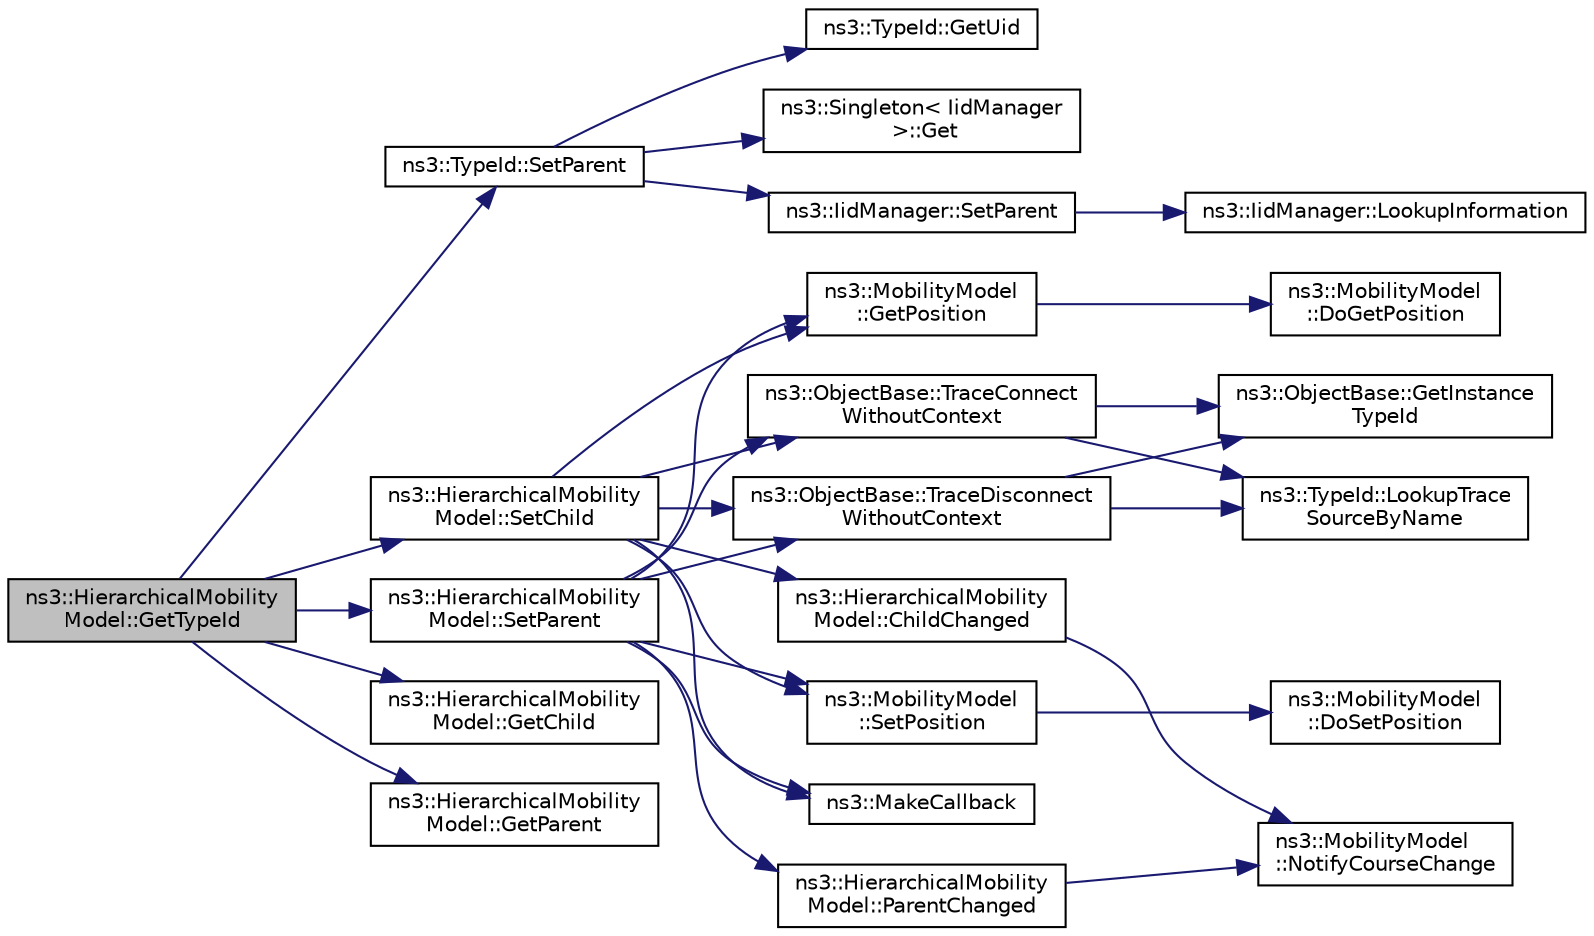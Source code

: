 digraph "ns3::HierarchicalMobilityModel::GetTypeId"
{
  edge [fontname="Helvetica",fontsize="10",labelfontname="Helvetica",labelfontsize="10"];
  node [fontname="Helvetica",fontsize="10",shape=record];
  rankdir="LR";
  Node1 [label="ns3::HierarchicalMobility\lModel::GetTypeId",height=0.2,width=0.4,color="black", fillcolor="grey75", style="filled", fontcolor="black"];
  Node1 -> Node2 [color="midnightblue",fontsize="10",style="solid"];
  Node2 [label="ns3::TypeId::SetParent",height=0.2,width=0.4,color="black", fillcolor="white", style="filled",URL="$d6/d11/classns3_1_1TypeId.html#abaaca67ab7d2471067e7c275df0f7309"];
  Node2 -> Node3 [color="midnightblue",fontsize="10",style="solid"];
  Node3 [label="ns3::TypeId::GetUid",height=0.2,width=0.4,color="black", fillcolor="white", style="filled",URL="$d6/d11/classns3_1_1TypeId.html#acd3e41de6340d06299f4fd63e2ed8da0"];
  Node2 -> Node4 [color="midnightblue",fontsize="10",style="solid"];
  Node4 [label="ns3::Singleton\< IidManager\l \>::Get",height=0.2,width=0.4,color="black", fillcolor="white", style="filled",URL="$d8/d77/classns3_1_1Singleton.html#a80a2cd3c25a27ea72add7a9f7a141ffa"];
  Node2 -> Node5 [color="midnightblue",fontsize="10",style="solid"];
  Node5 [label="ns3::IidManager::SetParent",height=0.2,width=0.4,color="black", fillcolor="white", style="filled",URL="$d4/d1c/classns3_1_1IidManager.html#a4042931260554c907699367b6811426f"];
  Node5 -> Node6 [color="midnightblue",fontsize="10",style="solid"];
  Node6 [label="ns3::IidManager::LookupInformation",height=0.2,width=0.4,color="black", fillcolor="white", style="filled",URL="$d4/d1c/classns3_1_1IidManager.html#a6b1f4ba2815dba27a377e8a8db2384cf"];
  Node1 -> Node7 [color="midnightblue",fontsize="10",style="solid"];
  Node7 [label="ns3::HierarchicalMobility\lModel::SetChild",height=0.2,width=0.4,color="black", fillcolor="white", style="filled",URL="$d3/d44/classns3_1_1HierarchicalMobilityModel.html#ac25ee0060180aaf841715684ad827521"];
  Node7 -> Node8 [color="midnightblue",fontsize="10",style="solid"];
  Node8 [label="ns3::MobilityModel\l::GetPosition",height=0.2,width=0.4,color="black", fillcolor="white", style="filled",URL="$d4/dc5/classns3_1_1MobilityModel.html#aba838f06ec5bbb2d193d94b8c0e4abb4"];
  Node8 -> Node9 [color="midnightblue",fontsize="10",style="solid"];
  Node9 [label="ns3::MobilityModel\l::DoGetPosition",height=0.2,width=0.4,color="black", fillcolor="white", style="filled",URL="$d4/dc5/classns3_1_1MobilityModel.html#a518f70bd8cb78d0031f9a26572434c34"];
  Node7 -> Node10 [color="midnightblue",fontsize="10",style="solid"];
  Node10 [label="ns3::ObjectBase::TraceDisconnect\lWithoutContext",height=0.2,width=0.4,color="black", fillcolor="white", style="filled",URL="$d2/dac/classns3_1_1ObjectBase.html#a460d74131ef97d9d7ba79c6d70b2f304"];
  Node10 -> Node11 [color="midnightblue",fontsize="10",style="solid"];
  Node11 [label="ns3::ObjectBase::GetInstance\lTypeId",height=0.2,width=0.4,color="black", fillcolor="white", style="filled",URL="$d2/dac/classns3_1_1ObjectBase.html#abe5b43a6f5b99a92a4c3122db31f06fb"];
  Node10 -> Node12 [color="midnightblue",fontsize="10",style="solid"];
  Node12 [label="ns3::TypeId::LookupTrace\lSourceByName",height=0.2,width=0.4,color="black", fillcolor="white", style="filled",URL="$d6/d11/classns3_1_1TypeId.html#a9b846d40a381142dc29f4dcd9b905c7f"];
  Node7 -> Node13 [color="midnightblue",fontsize="10",style="solid"];
  Node13 [label="ns3::MakeCallback",height=0.2,width=0.4,color="black", fillcolor="white", style="filled",URL="$dd/de0/group__makecallbackmemptr.html#ga9376283685aa99d204048d6a4b7610a4"];
  Node7 -> Node14 [color="midnightblue",fontsize="10",style="solid"];
  Node14 [label="ns3::HierarchicalMobility\lModel::ChildChanged",height=0.2,width=0.4,color="black", fillcolor="white", style="filled",URL="$d3/d44/classns3_1_1HierarchicalMobilityModel.html#a48ec474c82848ebe47d0b182df0d1776"];
  Node14 -> Node15 [color="midnightblue",fontsize="10",style="solid"];
  Node15 [label="ns3::MobilityModel\l::NotifyCourseChange",height=0.2,width=0.4,color="black", fillcolor="white", style="filled",URL="$d4/dc5/classns3_1_1MobilityModel.html#add1317917ac801284c2467a68f09fbe5"];
  Node7 -> Node16 [color="midnightblue",fontsize="10",style="solid"];
  Node16 [label="ns3::ObjectBase::TraceConnect\lWithoutContext",height=0.2,width=0.4,color="black", fillcolor="white", style="filled",URL="$d2/dac/classns3_1_1ObjectBase.html#a1be45f6fd561e75dcac9dfa81b2b81e4"];
  Node16 -> Node11 [color="midnightblue",fontsize="10",style="solid"];
  Node16 -> Node12 [color="midnightblue",fontsize="10",style="solid"];
  Node7 -> Node17 [color="midnightblue",fontsize="10",style="solid"];
  Node17 [label="ns3::MobilityModel\l::SetPosition",height=0.2,width=0.4,color="black", fillcolor="white", style="filled",URL="$d4/dc5/classns3_1_1MobilityModel.html#ac584b3d5a309709d2f13ed6ada1e7640"];
  Node17 -> Node18 [color="midnightblue",fontsize="10",style="solid"];
  Node18 [label="ns3::MobilityModel\l::DoSetPosition",height=0.2,width=0.4,color="black", fillcolor="white", style="filled",URL="$d4/dc5/classns3_1_1MobilityModel.html#aa2f52cd86754da71ac649413c049785e"];
  Node1 -> Node19 [color="midnightblue",fontsize="10",style="solid"];
  Node19 [label="ns3::HierarchicalMobility\lModel::GetChild",height=0.2,width=0.4,color="black", fillcolor="white", style="filled",URL="$d3/d44/classns3_1_1HierarchicalMobilityModel.html#a44872560f7815311d92907d32428d93c"];
  Node1 -> Node20 [color="midnightblue",fontsize="10",style="solid"];
  Node20 [label="ns3::HierarchicalMobility\lModel::SetParent",height=0.2,width=0.4,color="black", fillcolor="white", style="filled",URL="$d3/d44/classns3_1_1HierarchicalMobilityModel.html#a703a6a61e730333fb1527ce03c893cff"];
  Node20 -> Node8 [color="midnightblue",fontsize="10",style="solid"];
  Node20 -> Node10 [color="midnightblue",fontsize="10",style="solid"];
  Node20 -> Node13 [color="midnightblue",fontsize="10",style="solid"];
  Node20 -> Node21 [color="midnightblue",fontsize="10",style="solid"];
  Node21 [label="ns3::HierarchicalMobility\lModel::ParentChanged",height=0.2,width=0.4,color="black", fillcolor="white", style="filled",URL="$d3/d44/classns3_1_1HierarchicalMobilityModel.html#ad702b836af69d11308ef4735e8f77f63"];
  Node21 -> Node15 [color="midnightblue",fontsize="10",style="solid"];
  Node20 -> Node16 [color="midnightblue",fontsize="10",style="solid"];
  Node20 -> Node17 [color="midnightblue",fontsize="10",style="solid"];
  Node1 -> Node22 [color="midnightblue",fontsize="10",style="solid"];
  Node22 [label="ns3::HierarchicalMobility\lModel::GetParent",height=0.2,width=0.4,color="black", fillcolor="white", style="filled",URL="$d3/d44/classns3_1_1HierarchicalMobilityModel.html#a72d86fc82fe9dcd3fb50b86487f39111"];
}
